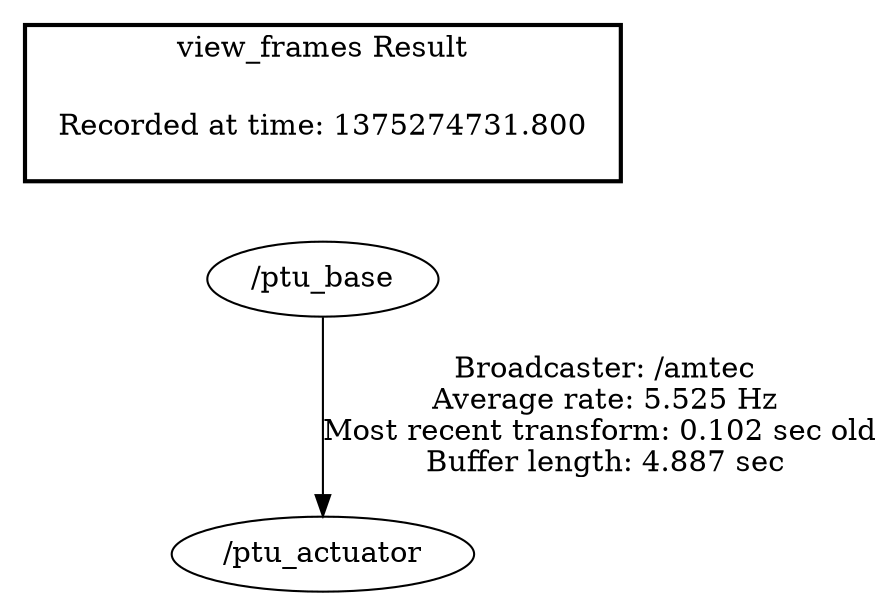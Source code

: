 digraph G {
"/ptu_base" -> "/ptu_actuator"[label="Broadcaster: /amtec\nAverage rate: 5.525 Hz\nMost recent transform: 0.102 sec old \nBuffer length: 4.887 sec\n"];
edge [style=invis];
 subgraph cluster_legend { style=bold; color=black; label ="view_frames Result";
"Recorded at time: 1375274731.800"[ shape=plaintext ] ;
 }->"/ptu_base";
}